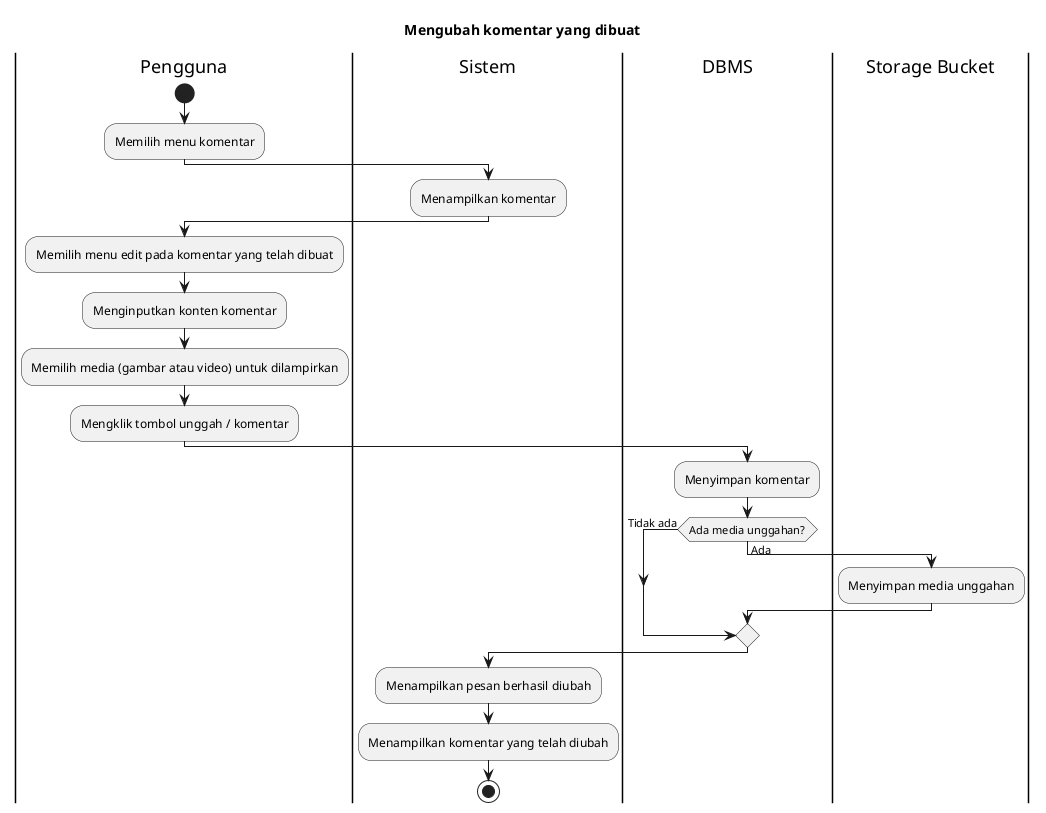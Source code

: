 @startuml UC-MAP-013 - Mengubah komentar yang dibuat 

title Mengubah komentar yang dibuat
 
|Pengguna|
start
:Memilih menu komentar;

|Sistem|
:Menampilkan komentar;

|Pengguna|
:Memilih menu edit pada komentar yang telah dibuat;
:Menginputkan konten komentar;
:Memilih media (gambar atau video) untuk dilampirkan;
:Mengklik tombol unggah / komentar;

|DBMS|
:Menyimpan komentar;

if (Ada media unggahan?) then (Tidak ada)
else (Ada)
|Storage Bucket|
:Menyimpan media unggahan;
endif

|Sistem|
:Menampilkan pesan berhasil diubah;
:Menampilkan komentar yang telah diubah;

stop

@enduml